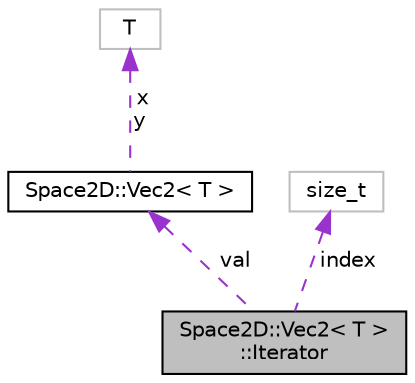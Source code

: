 digraph "Space2D::Vec2&lt; T &gt;::Iterator"
{
 // INTERACTIVE_SVG=YES
 // LATEX_PDF_SIZE
  edge [fontname="Helvetica",fontsize="10",labelfontname="Helvetica",labelfontsize="10"];
  node [fontname="Helvetica",fontsize="10",shape=record];
  Node1 [label="Space2D::Vec2\< T \>\l::Iterator",height=0.2,width=0.4,color="black", fillcolor="grey75", style="filled", fontcolor="black",tooltip="Read and write iterator for Vec2."];
  Node2 -> Node1 [dir="back",color="darkorchid3",fontsize="10",style="dashed",label=" val" ,fontname="Helvetica"];
  Node2 [label="Space2D::Vec2\< T \>",height=0.2,width=0.4,color="black", fillcolor="white", style="filled",URL="$class_space2_d_1_1_vec2.html",tooltip="Class encapsulating a 2 Dimensional Vector representation."];
  Node3 -> Node2 [dir="back",color="darkorchid3",fontsize="10",style="dashed",label=" x\ny" ,fontname="Helvetica"];
  Node3 [label="T",height=0.2,width=0.4,color="grey75", fillcolor="white", style="filled",tooltip=" "];
  Node4 -> Node1 [dir="back",color="darkorchid3",fontsize="10",style="dashed",label=" index" ,fontname="Helvetica"];
  Node4 [label="size_t",height=0.2,width=0.4,color="grey75", fillcolor="white", style="filled",tooltip=" "];
}
